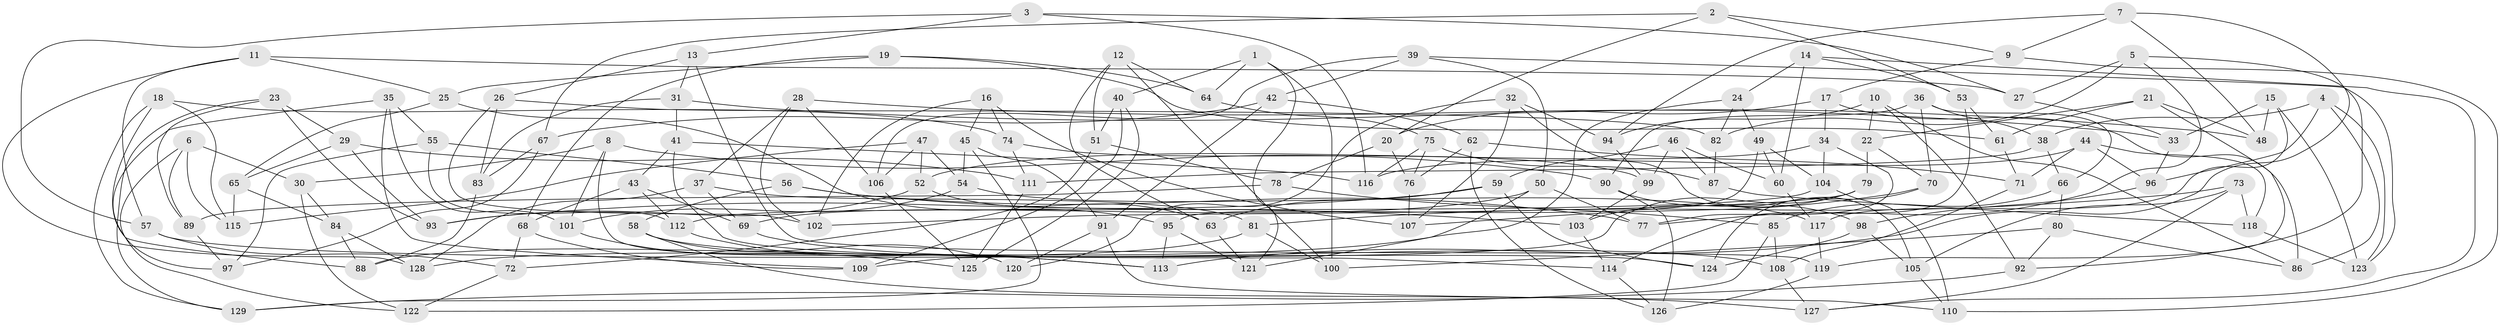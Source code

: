 // coarse degree distribution, {9: 0.1346153846153846, 11: 0.057692307692307696, 4: 0.4423076923076923, 8: 0.019230769230769232, 3: 0.07692307692307693, 5: 0.019230769230769232, 10: 0.07692307692307693, 7: 0.09615384615384616, 12: 0.019230769230769232, 6: 0.057692307692307696}
// Generated by graph-tools (version 1.1) at 2025/53/03/04/25 22:53:38]
// undirected, 129 vertices, 258 edges
graph export_dot {
  node [color=gray90,style=filled];
  1;
  2;
  3;
  4;
  5;
  6;
  7;
  8;
  9;
  10;
  11;
  12;
  13;
  14;
  15;
  16;
  17;
  18;
  19;
  20;
  21;
  22;
  23;
  24;
  25;
  26;
  27;
  28;
  29;
  30;
  31;
  32;
  33;
  34;
  35;
  36;
  37;
  38;
  39;
  40;
  41;
  42;
  43;
  44;
  45;
  46;
  47;
  48;
  49;
  50;
  51;
  52;
  53;
  54;
  55;
  56;
  57;
  58;
  59;
  60;
  61;
  62;
  63;
  64;
  65;
  66;
  67;
  68;
  69;
  70;
  71;
  72;
  73;
  74;
  75;
  76;
  77;
  78;
  79;
  80;
  81;
  82;
  83;
  84;
  85;
  86;
  87;
  88;
  89;
  90;
  91;
  92;
  93;
  94;
  95;
  96;
  97;
  98;
  99;
  100;
  101;
  102;
  103;
  104;
  105;
  106;
  107;
  108;
  109;
  110;
  111;
  112;
  113;
  114;
  115;
  116;
  117;
  118;
  119;
  120;
  121;
  122;
  123;
  124;
  125;
  126;
  127;
  128;
  129;
  1 -- 100;
  1 -- 121;
  1 -- 40;
  1 -- 64;
  2 -- 20;
  2 -- 9;
  2 -- 67;
  2 -- 53;
  3 -- 116;
  3 -- 57;
  3 -- 27;
  3 -- 13;
  4 -- 86;
  4 -- 123;
  4 -- 38;
  4 -- 96;
  5 -- 27;
  5 -- 77;
  5 -- 92;
  5 -- 82;
  6 -- 89;
  6 -- 30;
  6 -- 122;
  6 -- 115;
  7 -- 9;
  7 -- 113;
  7 -- 48;
  7 -- 94;
  8 -- 90;
  8 -- 30;
  8 -- 101;
  8 -- 120;
  9 -- 17;
  9 -- 110;
  10 -- 94;
  10 -- 22;
  10 -- 92;
  10 -- 86;
  11 -- 25;
  11 -- 128;
  11 -- 27;
  11 -- 57;
  12 -- 51;
  12 -- 63;
  12 -- 100;
  12 -- 64;
  13 -- 31;
  13 -- 119;
  13 -- 26;
  14 -- 53;
  14 -- 24;
  14 -- 60;
  14 -- 127;
  15 -- 48;
  15 -- 123;
  15 -- 33;
  15 -- 117;
  16 -- 102;
  16 -- 107;
  16 -- 74;
  16 -- 45;
  17 -- 86;
  17 -- 20;
  17 -- 34;
  18 -- 129;
  18 -- 88;
  18 -- 115;
  18 -- 74;
  19 -- 64;
  19 -- 25;
  19 -- 61;
  19 -- 68;
  20 -- 78;
  20 -- 76;
  21 -- 61;
  21 -- 119;
  21 -- 22;
  21 -- 48;
  22 -- 79;
  22 -- 70;
  23 -- 89;
  23 -- 129;
  23 -- 93;
  23 -- 29;
  24 -- 82;
  24 -- 49;
  24 -- 128;
  25 -- 65;
  25 -- 95;
  26 -- 82;
  26 -- 102;
  26 -- 83;
  27 -- 33;
  28 -- 33;
  28 -- 37;
  28 -- 102;
  28 -- 106;
  29 -- 111;
  29 -- 65;
  29 -- 93;
  30 -- 84;
  30 -- 122;
  31 -- 48;
  31 -- 83;
  31 -- 41;
  32 -- 94;
  32 -- 105;
  32 -- 107;
  32 -- 120;
  33 -- 96;
  34 -- 52;
  34 -- 104;
  34 -- 77;
  35 -- 97;
  35 -- 101;
  35 -- 55;
  35 -- 109;
  36 -- 66;
  36 -- 70;
  36 -- 90;
  36 -- 38;
  37 -- 69;
  37 -- 128;
  37 -- 81;
  38 -- 111;
  38 -- 66;
  39 -- 42;
  39 -- 50;
  39 -- 123;
  39 -- 106;
  40 -- 51;
  40 -- 109;
  40 -- 125;
  41 -- 114;
  41 -- 43;
  41 -- 116;
  42 -- 62;
  42 -- 91;
  42 -- 67;
  43 -- 112;
  43 -- 69;
  43 -- 68;
  44 -- 116;
  44 -- 118;
  44 -- 96;
  44 -- 71;
  45 -- 129;
  45 -- 91;
  45 -- 54;
  46 -- 59;
  46 -- 99;
  46 -- 60;
  46 -- 87;
  47 -- 106;
  47 -- 52;
  47 -- 115;
  47 -- 54;
  49 -- 95;
  49 -- 104;
  49 -- 60;
  50 -- 121;
  50 -- 77;
  50 -- 69;
  51 -- 72;
  51 -- 78;
  52 -- 93;
  52 -- 63;
  53 -- 61;
  53 -- 114;
  54 -- 101;
  54 -- 117;
  55 -- 56;
  55 -- 112;
  55 -- 97;
  56 -- 77;
  56 -- 58;
  56 -- 103;
  57 -- 72;
  57 -- 124;
  58 -- 127;
  58 -- 113;
  58 -- 120;
  59 -- 63;
  59 -- 93;
  59 -- 124;
  60 -- 117;
  61 -- 71;
  62 -- 71;
  62 -- 126;
  62 -- 76;
  63 -- 121;
  64 -- 75;
  65 -- 84;
  65 -- 115;
  66 -- 80;
  66 -- 85;
  67 -- 83;
  67 -- 97;
  68 -- 109;
  68 -- 72;
  69 -- 108;
  70 -- 107;
  70 -- 124;
  71 -- 108;
  72 -- 122;
  73 -- 118;
  73 -- 127;
  73 -- 105;
  73 -- 81;
  74 -- 99;
  74 -- 111;
  75 -- 87;
  75 -- 116;
  75 -- 76;
  76 -- 107;
  78 -- 85;
  78 -- 89;
  79 -- 109;
  79 -- 102;
  79 -- 103;
  80 -- 86;
  80 -- 100;
  80 -- 92;
  81 -- 88;
  81 -- 100;
  82 -- 87;
  83 -- 88;
  84 -- 128;
  84 -- 88;
  85 -- 122;
  85 -- 108;
  87 -- 118;
  89 -- 97;
  90 -- 126;
  90 -- 98;
  91 -- 110;
  91 -- 120;
  92 -- 129;
  94 -- 99;
  95 -- 121;
  95 -- 113;
  96 -- 98;
  98 -- 124;
  98 -- 105;
  99 -- 103;
  101 -- 125;
  103 -- 114;
  104 -- 110;
  104 -- 112;
  105 -- 110;
  106 -- 125;
  108 -- 127;
  111 -- 125;
  112 -- 113;
  114 -- 126;
  117 -- 119;
  118 -- 123;
  119 -- 126;
}
